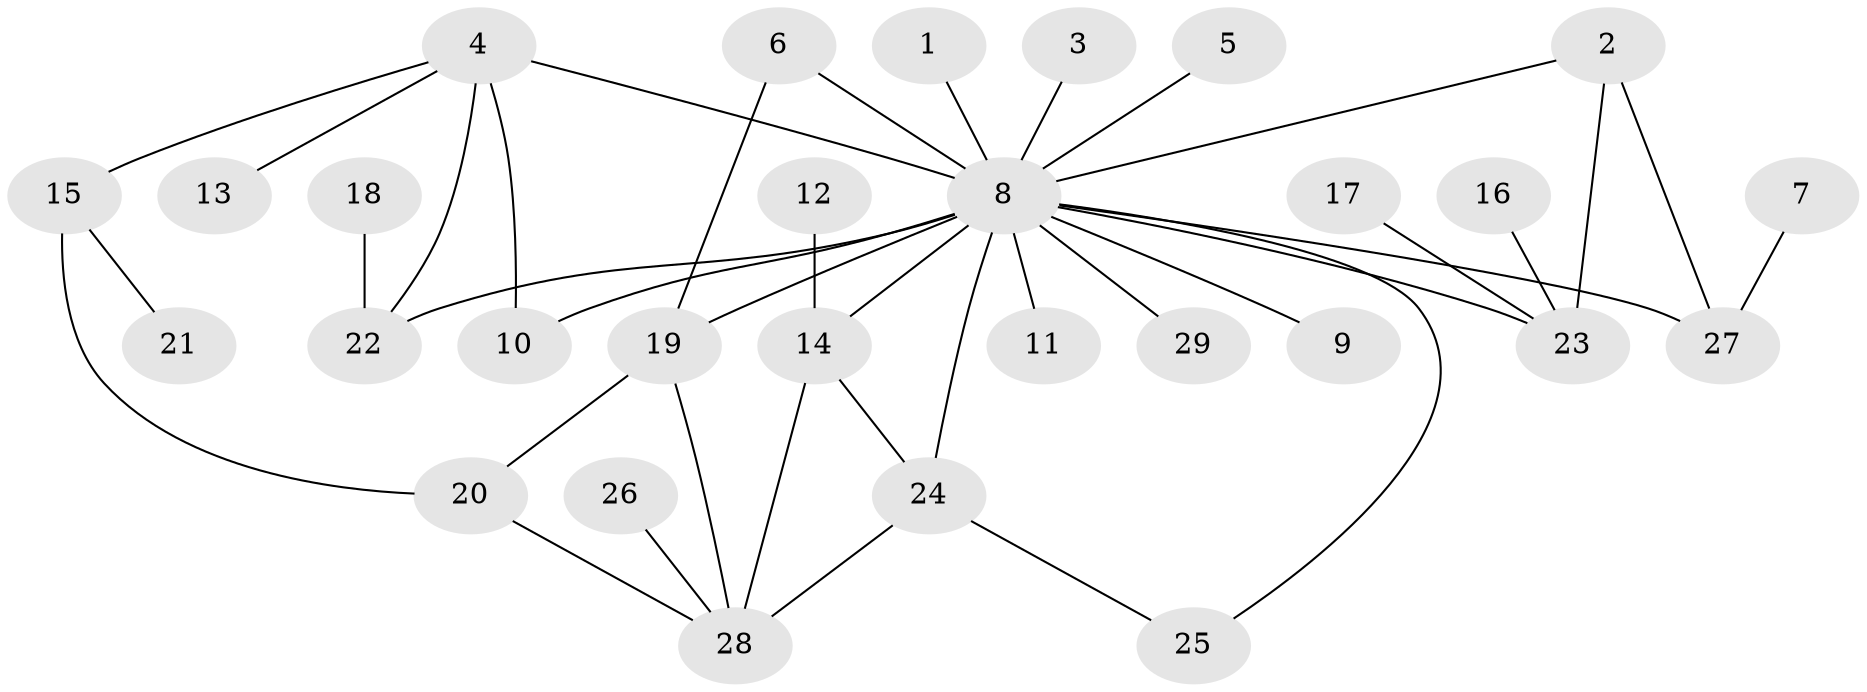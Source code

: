 // original degree distribution, {6: 0.05263157894736842, 22: 0.017543859649122806, 1: 0.5087719298245614, 3: 0.12280701754385964, 2: 0.17543859649122806, 4: 0.08771929824561403, 5: 0.017543859649122806, 7: 0.017543859649122806}
// Generated by graph-tools (version 1.1) at 2025/01/03/09/25 03:01:42]
// undirected, 29 vertices, 39 edges
graph export_dot {
graph [start="1"]
  node [color=gray90,style=filled];
  1;
  2;
  3;
  4;
  5;
  6;
  7;
  8;
  9;
  10;
  11;
  12;
  13;
  14;
  15;
  16;
  17;
  18;
  19;
  20;
  21;
  22;
  23;
  24;
  25;
  26;
  27;
  28;
  29;
  1 -- 8 [weight=1.0];
  2 -- 8 [weight=1.0];
  2 -- 23 [weight=1.0];
  2 -- 27 [weight=1.0];
  3 -- 8 [weight=1.0];
  4 -- 8 [weight=1.0];
  4 -- 10 [weight=1.0];
  4 -- 13 [weight=1.0];
  4 -- 15 [weight=1.0];
  4 -- 22 [weight=1.0];
  5 -- 8 [weight=1.0];
  6 -- 8 [weight=2.0];
  6 -- 19 [weight=1.0];
  7 -- 27 [weight=1.0];
  8 -- 9 [weight=1.0];
  8 -- 10 [weight=1.0];
  8 -- 11 [weight=1.0];
  8 -- 14 [weight=1.0];
  8 -- 19 [weight=2.0];
  8 -- 22 [weight=1.0];
  8 -- 23 [weight=1.0];
  8 -- 24 [weight=1.0];
  8 -- 25 [weight=2.0];
  8 -- 27 [weight=1.0];
  8 -- 29 [weight=1.0];
  12 -- 14 [weight=1.0];
  14 -- 24 [weight=1.0];
  14 -- 28 [weight=1.0];
  15 -- 20 [weight=1.0];
  15 -- 21 [weight=1.0];
  16 -- 23 [weight=1.0];
  17 -- 23 [weight=1.0];
  18 -- 22 [weight=1.0];
  19 -- 20 [weight=1.0];
  19 -- 28 [weight=1.0];
  20 -- 28 [weight=1.0];
  24 -- 25 [weight=2.0];
  24 -- 28 [weight=1.0];
  26 -- 28 [weight=1.0];
}
